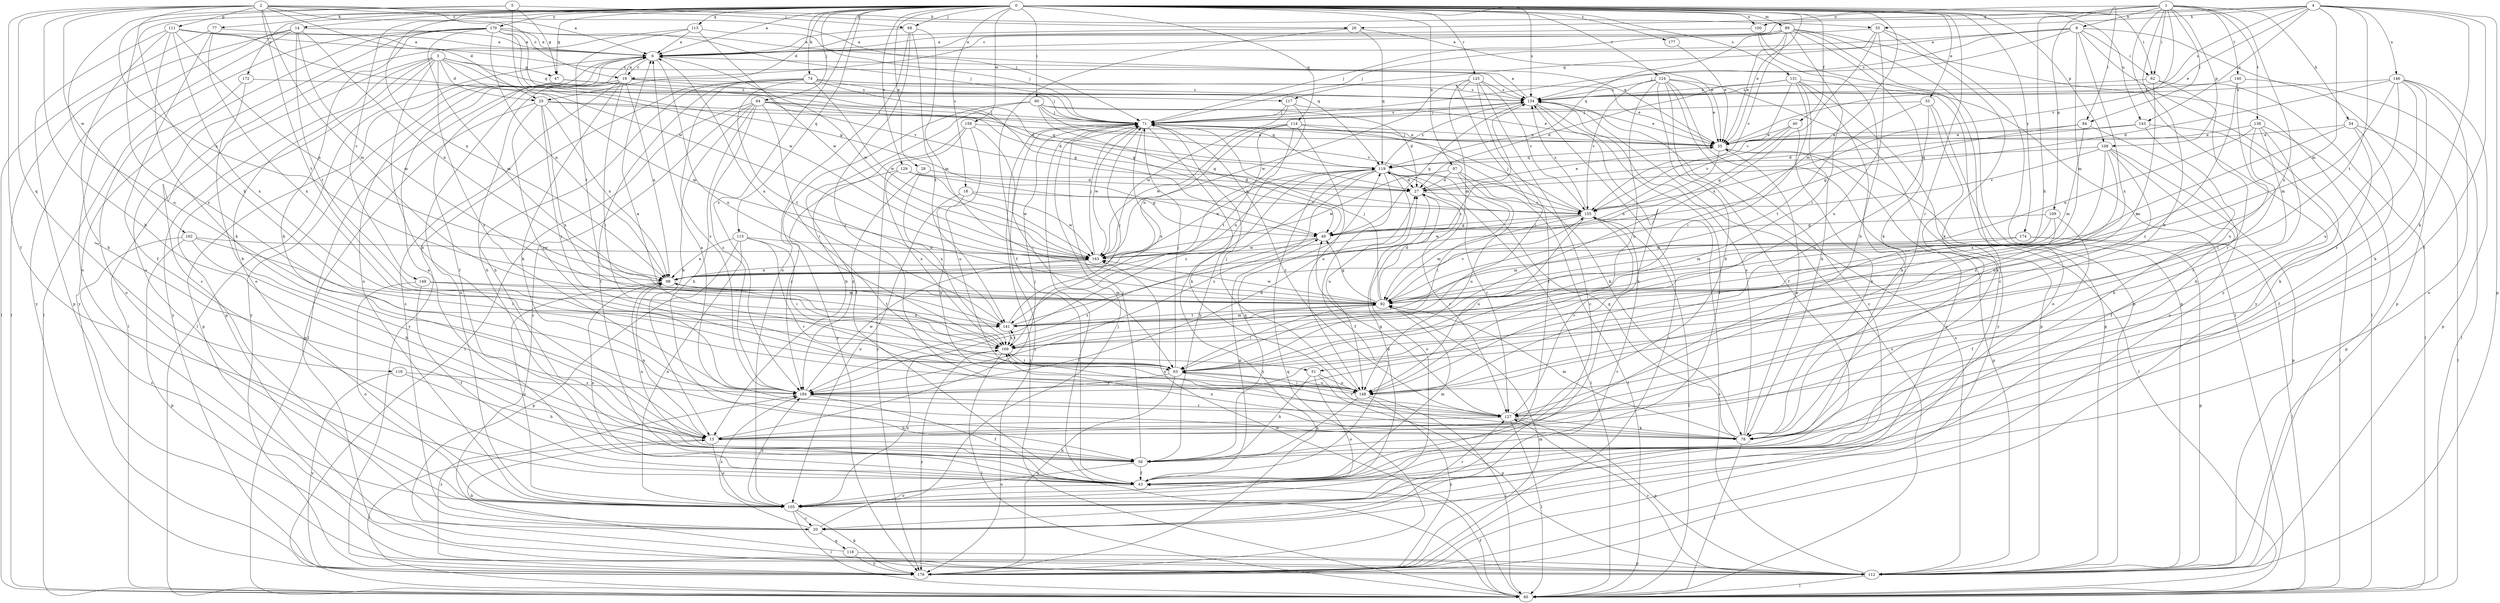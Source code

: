 strict digraph  {
0;
1;
2;
3;
4;
5;
6;
8;
13;
14;
18;
19;
20;
25;
26;
27;
28;
33;
35;
40;
43;
47;
49;
51;
54;
55;
56;
60;
62;
63;
64;
68;
71;
74;
77;
78;
84;
85;
89;
92;
97;
98;
100;
105;
108;
109;
111;
112;
113;
114;
115;
116;
117;
118;
119;
124;
125;
127;
129;
131;
134;
138;
140;
141;
143;
146;
148;
149;
155;
158;
162;
163;
169;
170;
172;
174;
176;
177;
184;
0 -> 6  [label=a];
0 -> 14  [label=c];
0 -> 18  [label=c];
0 -> 25  [label=d];
0 -> 28  [label=e];
0 -> 33  [label=e];
0 -> 35  [label=e];
0 -> 40  [label=f];
0 -> 47  [label=g];
0 -> 51  [label=h];
0 -> 60  [label=i];
0 -> 62  [label=i];
0 -> 64  [label=j];
0 -> 68  [label=j];
0 -> 74  [label=k];
0 -> 77  [label=k];
0 -> 84  [label=l];
0 -> 89  [label=m];
0 -> 92  [label=m];
0 -> 97  [label=n];
0 -> 98  [label=n];
0 -> 100  [label=o];
0 -> 108  [label=p];
0 -> 113  [label=q];
0 -> 114  [label=q];
0 -> 115  [label=q];
0 -> 124  [label=r];
0 -> 125  [label=r];
0 -> 127  [label=r];
0 -> 129  [label=s];
0 -> 131  [label=s];
0 -> 134  [label=s];
0 -> 143  [label=u];
0 -> 149  [label=v];
0 -> 158  [label=w];
0 -> 170  [label=y];
0 -> 172  [label=y];
0 -> 174  [label=y];
0 -> 177  [label=z];
0 -> 184  [label=z];
1 -> 8  [label=b];
1 -> 13  [label=b];
1 -> 51  [label=h];
1 -> 54  [label=h];
1 -> 62  [label=i];
1 -> 84  [label=l];
1 -> 100  [label=o];
1 -> 108  [label=p];
1 -> 109  [label=p];
1 -> 138  [label=t];
1 -> 140  [label=t];
1 -> 155  [label=v];
1 -> 169  [label=x];
1 -> 176  [label=y];
2 -> 6  [label=a];
2 -> 13  [label=b];
2 -> 19  [label=c];
2 -> 25  [label=d];
2 -> 43  [label=f];
2 -> 55  [label=h];
2 -> 68  [label=j];
2 -> 71  [label=j];
2 -> 92  [label=m];
2 -> 111  [label=p];
2 -> 116  [label=q];
2 -> 141  [label=t];
2 -> 162  [label=w];
2 -> 184  [label=z];
3 -> 13  [label=b];
3 -> 25  [label=d];
3 -> 47  [label=g];
3 -> 85  [label=l];
3 -> 92  [label=m];
3 -> 105  [label=o];
3 -> 112  [label=p];
3 -> 117  [label=q];
3 -> 155  [label=v];
3 -> 176  [label=y];
3 -> 184  [label=z];
4 -> 19  [label=c];
4 -> 26  [label=d];
4 -> 35  [label=e];
4 -> 43  [label=f];
4 -> 55  [label=h];
4 -> 78  [label=k];
4 -> 92  [label=m];
4 -> 112  [label=p];
4 -> 134  [label=s];
4 -> 141  [label=t];
4 -> 143  [label=u];
4 -> 146  [label=u];
5 -> 26  [label=d];
5 -> 47  [label=g];
5 -> 98  [label=n];
5 -> 148  [label=u];
5 -> 163  [label=w];
6 -> 19  [label=c];
6 -> 43  [label=f];
6 -> 85  [label=l];
6 -> 105  [label=o];
6 -> 163  [label=w];
6 -> 169  [label=x];
6 -> 176  [label=y];
8 -> 6  [label=a];
8 -> 62  [label=i];
8 -> 71  [label=j];
8 -> 92  [label=m];
8 -> 112  [label=p];
8 -> 117  [label=q];
8 -> 134  [label=s];
8 -> 169  [label=x];
8 -> 176  [label=y];
13 -> 56  [label=h];
13 -> 71  [label=j];
13 -> 85  [label=l];
13 -> 98  [label=n];
13 -> 105  [label=o];
14 -> 6  [label=a];
14 -> 85  [label=l];
14 -> 92  [label=m];
14 -> 98  [label=n];
14 -> 105  [label=o];
14 -> 141  [label=t];
14 -> 176  [label=y];
18 -> 105  [label=o];
18 -> 148  [label=u];
18 -> 155  [label=v];
18 -> 163  [label=w];
19 -> 6  [label=a];
19 -> 20  [label=c];
19 -> 49  [label=g];
19 -> 56  [label=h];
19 -> 63  [label=i];
19 -> 78  [label=k];
19 -> 85  [label=l];
19 -> 98  [label=n];
19 -> 105  [label=o];
19 -> 134  [label=s];
20 -> 71  [label=j];
20 -> 118  [label=q];
20 -> 155  [label=v];
20 -> 184  [label=z];
25 -> 63  [label=i];
25 -> 71  [label=j];
25 -> 98  [label=n];
25 -> 112  [label=p];
25 -> 119  [label=q];
25 -> 169  [label=x];
25 -> 184  [label=z];
26 -> 6  [label=a];
26 -> 35  [label=e];
26 -> 43  [label=f];
26 -> 119  [label=q];
27 -> 35  [label=e];
27 -> 105  [label=o];
27 -> 127  [label=r];
27 -> 155  [label=v];
28 -> 27  [label=d];
28 -> 169  [label=x];
28 -> 184  [label=z];
33 -> 71  [label=j];
33 -> 78  [label=k];
33 -> 105  [label=o];
33 -> 141  [label=t];
33 -> 148  [label=u];
35 -> 71  [label=j];
35 -> 85  [label=l];
35 -> 98  [label=n];
35 -> 112  [label=p];
35 -> 119  [label=q];
40 -> 35  [label=e];
40 -> 49  [label=g];
40 -> 78  [label=k];
40 -> 155  [label=v];
43 -> 6  [label=a];
43 -> 49  [label=g];
43 -> 92  [label=m];
43 -> 98  [label=n];
43 -> 105  [label=o];
47 -> 27  [label=d];
47 -> 112  [label=p];
47 -> 134  [label=s];
49 -> 163  [label=w];
49 -> 184  [label=z];
51 -> 56  [label=h];
51 -> 105  [label=o];
51 -> 112  [label=p];
51 -> 148  [label=u];
54 -> 35  [label=e];
54 -> 43  [label=f];
54 -> 78  [label=k];
54 -> 85  [label=l];
54 -> 92  [label=m];
55 -> 6  [label=a];
55 -> 71  [label=j];
55 -> 78  [label=k];
55 -> 112  [label=p];
55 -> 148  [label=u];
55 -> 169  [label=x];
56 -> 43  [label=f];
56 -> 71  [label=j];
56 -> 98  [label=n];
56 -> 105  [label=o];
56 -> 119  [label=q];
60 -> 27  [label=d];
60 -> 35  [label=e];
60 -> 43  [label=f];
60 -> 49  [label=g];
60 -> 71  [label=j];
60 -> 155  [label=v];
60 -> 176  [label=y];
62 -> 85  [label=l];
62 -> 127  [label=r];
62 -> 134  [label=s];
62 -> 169  [label=x];
63 -> 6  [label=a];
63 -> 71  [label=j];
63 -> 127  [label=r];
63 -> 148  [label=u];
63 -> 176  [label=y];
63 -> 184  [label=z];
64 -> 13  [label=b];
64 -> 20  [label=c];
64 -> 27  [label=d];
64 -> 56  [label=h];
64 -> 63  [label=i];
64 -> 71  [label=j];
64 -> 85  [label=l];
64 -> 119  [label=q];
64 -> 184  [label=z];
68 -> 6  [label=a];
68 -> 92  [label=m];
68 -> 105  [label=o];
68 -> 127  [label=r];
68 -> 141  [label=t];
71 -> 35  [label=e];
71 -> 78  [label=k];
71 -> 85  [label=l];
71 -> 127  [label=r];
71 -> 134  [label=s];
71 -> 163  [label=w];
71 -> 169  [label=x];
71 -> 176  [label=y];
74 -> 35  [label=e];
74 -> 43  [label=f];
74 -> 49  [label=g];
74 -> 56  [label=h];
74 -> 71  [label=j];
74 -> 134  [label=s];
74 -> 141  [label=t];
74 -> 163  [label=w];
74 -> 176  [label=y];
74 -> 184  [label=z];
77 -> 6  [label=a];
77 -> 43  [label=f];
77 -> 85  [label=l];
77 -> 169  [label=x];
78 -> 6  [label=a];
78 -> 35  [label=e];
78 -> 85  [label=l];
78 -> 92  [label=m];
78 -> 119  [label=q];
78 -> 134  [label=s];
78 -> 169  [label=x];
84 -> 35  [label=e];
84 -> 49  [label=g];
84 -> 92  [label=m];
84 -> 105  [label=o];
85 -> 43  [label=f];
85 -> 71  [label=j];
85 -> 134  [label=s];
85 -> 163  [label=w];
89 -> 6  [label=a];
89 -> 20  [label=c];
89 -> 35  [label=e];
89 -> 63  [label=i];
89 -> 71  [label=j];
89 -> 78  [label=k];
89 -> 85  [label=l];
89 -> 112  [label=p];
89 -> 119  [label=q];
89 -> 155  [label=v];
92 -> 27  [label=d];
92 -> 49  [label=g];
92 -> 63  [label=i];
92 -> 71  [label=j];
92 -> 141  [label=t];
92 -> 155  [label=v];
92 -> 163  [label=w];
97 -> 27  [label=d];
97 -> 63  [label=i];
97 -> 85  [label=l];
97 -> 148  [label=u];
97 -> 163  [label=w];
98 -> 92  [label=m];
98 -> 105  [label=o];
100 -> 6  [label=a];
100 -> 13  [label=b];
100 -> 85  [label=l];
105 -> 20  [label=c];
105 -> 27  [label=d];
105 -> 85  [label=l];
105 -> 127  [label=r];
105 -> 169  [label=x];
105 -> 184  [label=z];
105 -> 176  [label=k];
108 -> 43  [label=f];
108 -> 112  [label=p];
108 -> 119  [label=q];
108 -> 148  [label=u];
108 -> 155  [label=v];
108 -> 169  [label=x];
108 -> 184  [label=z];
109 -> 43  [label=f];
109 -> 49  [label=g];
109 -> 63  [label=i];
109 -> 92  [label=m];
111 -> 6  [label=a];
111 -> 56  [label=h];
111 -> 78  [label=k];
111 -> 98  [label=n];
111 -> 112  [label=p];
111 -> 119  [label=q];
111 -> 134  [label=s];
111 -> 169  [label=x];
112 -> 85  [label=l];
112 -> 127  [label=r];
112 -> 134  [label=s];
112 -> 155  [label=v];
113 -> 6  [label=a];
113 -> 20  [label=c];
113 -> 71  [label=j];
113 -> 141  [label=t];
113 -> 163  [label=w];
114 -> 35  [label=e];
114 -> 78  [label=k];
114 -> 98  [label=n];
114 -> 141  [label=t];
114 -> 148  [label=u];
114 -> 163  [label=w];
114 -> 184  [label=z];
115 -> 63  [label=i];
115 -> 98  [label=n];
115 -> 105  [label=o];
115 -> 112  [label=p];
115 -> 127  [label=r];
115 -> 163  [label=w];
116 -> 56  [label=h];
116 -> 176  [label=y];
116 -> 184  [label=z];
117 -> 35  [label=e];
117 -> 71  [label=j];
117 -> 98  [label=n];
117 -> 163  [label=w];
118 -> 13  [label=b];
118 -> 112  [label=p];
118 -> 176  [label=y];
119 -> 27  [label=d];
119 -> 43  [label=f];
119 -> 56  [label=h];
119 -> 85  [label=l];
119 -> 98  [label=n];
119 -> 127  [label=r];
119 -> 134  [label=s];
119 -> 148  [label=u];
119 -> 163  [label=w];
119 -> 176  [label=y];
119 -> 184  [label=z];
124 -> 13  [label=b];
124 -> 20  [label=c];
124 -> 35  [label=e];
124 -> 43  [label=f];
124 -> 112  [label=p];
124 -> 134  [label=s];
124 -> 148  [label=u];
124 -> 155  [label=v];
124 -> 176  [label=y];
125 -> 20  [label=c];
125 -> 43  [label=f];
125 -> 63  [label=i];
125 -> 92  [label=m];
125 -> 134  [label=s];
125 -> 155  [label=v];
125 -> 163  [label=w];
127 -> 13  [label=b];
127 -> 49  [label=g];
127 -> 78  [label=k];
127 -> 85  [label=l];
127 -> 112  [label=p];
127 -> 155  [label=v];
129 -> 27  [label=d];
129 -> 49  [label=g];
129 -> 163  [label=w];
129 -> 169  [label=x];
129 -> 184  [label=z];
131 -> 27  [label=d];
131 -> 56  [label=h];
131 -> 63  [label=i];
131 -> 78  [label=k];
131 -> 112  [label=p];
131 -> 134  [label=s];
131 -> 155  [label=v];
131 -> 176  [label=y];
134 -> 6  [label=a];
134 -> 43  [label=f];
134 -> 49  [label=g];
134 -> 56  [label=h];
134 -> 71  [label=j];
138 -> 13  [label=b];
138 -> 35  [label=e];
138 -> 63  [label=i];
138 -> 98  [label=n];
138 -> 112  [label=p];
138 -> 127  [label=r];
140 -> 85  [label=l];
140 -> 134  [label=s];
140 -> 148  [label=u];
140 -> 184  [label=z];
141 -> 6  [label=a];
141 -> 71  [label=j];
141 -> 92  [label=m];
141 -> 134  [label=s];
141 -> 169  [label=x];
143 -> 27  [label=d];
143 -> 35  [label=e];
143 -> 56  [label=h];
143 -> 85  [label=l];
146 -> 27  [label=d];
146 -> 78  [label=k];
146 -> 92  [label=m];
146 -> 105  [label=o];
146 -> 112  [label=p];
146 -> 127  [label=r];
146 -> 134  [label=s];
146 -> 148  [label=u];
148 -> 56  [label=h];
148 -> 63  [label=i];
148 -> 71  [label=j];
148 -> 85  [label=l];
148 -> 169  [label=x];
148 -> 176  [label=y];
149 -> 43  [label=f];
149 -> 92  [label=m];
149 -> 105  [label=o];
149 -> 141  [label=t];
155 -> 49  [label=g];
155 -> 71  [label=j];
155 -> 85  [label=l];
155 -> 92  [label=m];
155 -> 134  [label=s];
155 -> 148  [label=u];
155 -> 163  [label=w];
158 -> 13  [label=b];
158 -> 35  [label=e];
158 -> 63  [label=i];
158 -> 148  [label=u];
158 -> 176  [label=y];
162 -> 13  [label=b];
162 -> 20  [label=c];
162 -> 63  [label=i];
162 -> 112  [label=p];
162 -> 163  [label=w];
163 -> 71  [label=j];
163 -> 98  [label=n];
169 -> 63  [label=i];
169 -> 85  [label=l];
169 -> 98  [label=n];
169 -> 141  [label=t];
169 -> 176  [label=y];
170 -> 6  [label=a];
170 -> 13  [label=b];
170 -> 35  [label=e];
170 -> 49  [label=g];
170 -> 71  [label=j];
170 -> 85  [label=l];
170 -> 92  [label=m];
170 -> 98  [label=n];
170 -> 105  [label=o];
170 -> 163  [label=w];
170 -> 176  [label=y];
172 -> 13  [label=b];
172 -> 105  [label=o];
172 -> 134  [label=s];
174 -> 85  [label=l];
174 -> 92  [label=m];
174 -> 112  [label=p];
174 -> 163  [label=w];
176 -> 92  [label=m];
176 -> 119  [label=q];
176 -> 134  [label=s];
176 -> 184  [label=z];
177 -> 35  [label=e];
184 -> 27  [label=d];
184 -> 43  [label=f];
184 -> 127  [label=r];
184 -> 163  [label=w];
}
